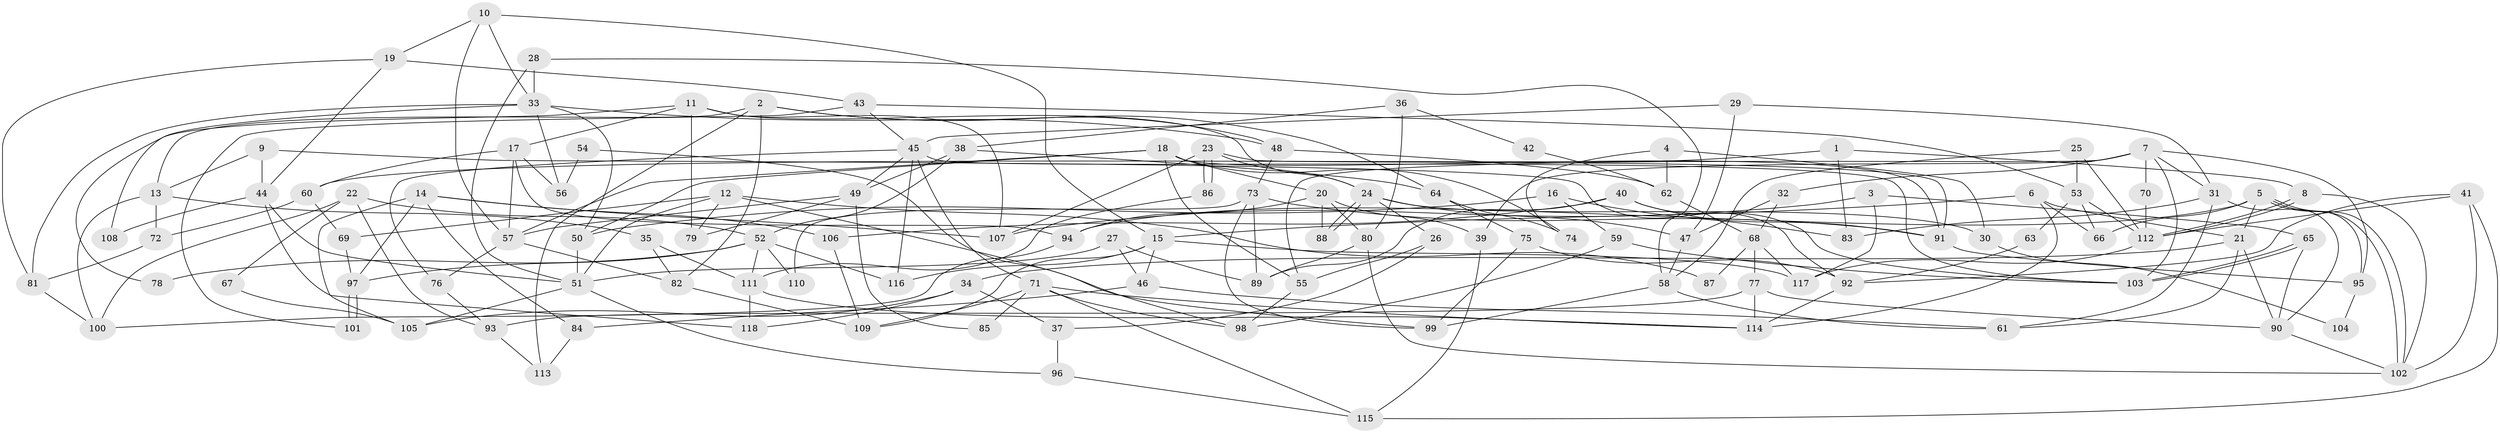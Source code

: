 // coarse degree distribution, {9: 0.0851063829787234, 12: 0.02127659574468085, 4: 0.19148936170212766, 5: 0.0425531914893617, 11: 0.02127659574468085, 6: 0.1276595744680851, 7: 0.10638297872340426, 10: 0.0425531914893617, 14: 0.0425531914893617, 8: 0.06382978723404255, 13: 0.0425531914893617, 2: 0.1276595744680851, 3: 0.0851063829787234}
// Generated by graph-tools (version 1.1) at 2025/18/03/04/25 18:18:45]
// undirected, 118 vertices, 236 edges
graph export_dot {
graph [start="1"]
  node [color=gray90,style=filled];
  1;
  2;
  3;
  4;
  5;
  6;
  7;
  8;
  9;
  10;
  11;
  12;
  13;
  14;
  15;
  16;
  17;
  18;
  19;
  20;
  21;
  22;
  23;
  24;
  25;
  26;
  27;
  28;
  29;
  30;
  31;
  32;
  33;
  34;
  35;
  36;
  37;
  38;
  39;
  40;
  41;
  42;
  43;
  44;
  45;
  46;
  47;
  48;
  49;
  50;
  51;
  52;
  53;
  54;
  55;
  56;
  57;
  58;
  59;
  60;
  61;
  62;
  63;
  64;
  65;
  66;
  67;
  68;
  69;
  70;
  71;
  72;
  73;
  74;
  75;
  76;
  77;
  78;
  79;
  80;
  81;
  82;
  83;
  84;
  85;
  86;
  87;
  88;
  89;
  90;
  91;
  92;
  93;
  94;
  95;
  96;
  97;
  98;
  99;
  100;
  101;
  102;
  103;
  104;
  105;
  106;
  107;
  108;
  109;
  110;
  111;
  112;
  113;
  114;
  115;
  116;
  117;
  118;
  1 -- 8;
  1 -- 60;
  1 -- 83;
  2 -- 113;
  2 -- 48;
  2 -- 13;
  2 -- 64;
  2 -- 82;
  3 -- 117;
  3 -- 65;
  3 -- 107;
  4 -- 62;
  4 -- 74;
  4 -- 30;
  5 -- 102;
  5 -- 102;
  5 -- 95;
  5 -- 21;
  5 -- 66;
  5 -- 94;
  6 -- 15;
  6 -- 114;
  6 -- 21;
  6 -- 66;
  7 -- 31;
  7 -- 55;
  7 -- 32;
  7 -- 39;
  7 -- 70;
  7 -- 95;
  7 -- 103;
  8 -- 112;
  8 -- 112;
  8 -- 102;
  9 -- 13;
  9 -- 44;
  9 -- 92;
  10 -- 15;
  10 -- 57;
  10 -- 19;
  10 -- 33;
  11 -- 24;
  11 -- 107;
  11 -- 17;
  11 -- 78;
  11 -- 79;
  12 -- 99;
  12 -- 79;
  12 -- 51;
  12 -- 69;
  12 -- 87;
  13 -- 100;
  13 -- 35;
  13 -- 72;
  14 -- 106;
  14 -- 107;
  14 -- 84;
  14 -- 97;
  14 -- 105;
  15 -- 116;
  15 -- 117;
  15 -- 46;
  15 -- 109;
  16 -- 83;
  16 -- 50;
  16 -- 59;
  17 -- 57;
  17 -- 56;
  17 -- 60;
  17 -- 94;
  18 -- 20;
  18 -- 50;
  18 -- 55;
  18 -- 57;
  18 -- 74;
  18 -- 91;
  19 -- 44;
  19 -- 43;
  19 -- 81;
  20 -- 39;
  20 -- 94;
  20 -- 80;
  20 -- 88;
  21 -- 34;
  21 -- 61;
  21 -- 90;
  22 -- 100;
  22 -- 52;
  22 -- 67;
  22 -- 93;
  23 -- 86;
  23 -- 86;
  23 -- 24;
  23 -- 91;
  23 -- 107;
  24 -- 47;
  24 -- 88;
  24 -- 88;
  24 -- 26;
  24 -- 30;
  25 -- 53;
  25 -- 112;
  25 -- 58;
  26 -- 55;
  26 -- 37;
  27 -- 46;
  27 -- 51;
  27 -- 89;
  28 -- 51;
  28 -- 33;
  28 -- 58;
  29 -- 45;
  29 -- 31;
  29 -- 47;
  30 -- 104;
  31 -- 90;
  31 -- 61;
  31 -- 83;
  32 -- 47;
  32 -- 68;
  33 -- 81;
  33 -- 48;
  33 -- 50;
  33 -- 56;
  33 -- 108;
  34 -- 37;
  34 -- 105;
  34 -- 118;
  35 -- 82;
  35 -- 111;
  36 -- 80;
  36 -- 38;
  36 -- 42;
  37 -- 96;
  38 -- 49;
  38 -- 52;
  38 -- 64;
  39 -- 115;
  40 -- 91;
  40 -- 103;
  40 -- 89;
  40 -- 106;
  41 -- 92;
  41 -- 102;
  41 -- 112;
  41 -- 115;
  42 -- 62;
  43 -- 53;
  43 -- 45;
  43 -- 101;
  44 -- 118;
  44 -- 51;
  44 -- 108;
  45 -- 103;
  45 -- 49;
  45 -- 71;
  45 -- 76;
  45 -- 116;
  46 -- 61;
  46 -- 84;
  47 -- 58;
  48 -- 73;
  48 -- 62;
  49 -- 57;
  49 -- 79;
  49 -- 85;
  50 -- 51;
  51 -- 105;
  51 -- 96;
  52 -- 97;
  52 -- 111;
  52 -- 78;
  52 -- 110;
  52 -- 116;
  53 -- 66;
  53 -- 112;
  53 -- 63;
  54 -- 98;
  54 -- 56;
  55 -- 98;
  57 -- 82;
  57 -- 76;
  58 -- 61;
  58 -- 99;
  59 -- 103;
  59 -- 98;
  60 -- 69;
  60 -- 72;
  62 -- 68;
  63 -- 92;
  64 -- 74;
  64 -- 75;
  65 -- 90;
  65 -- 103;
  65 -- 103;
  67 -- 105;
  68 -- 77;
  68 -- 87;
  68 -- 117;
  69 -- 97;
  70 -- 112;
  71 -- 114;
  71 -- 85;
  71 -- 98;
  71 -- 109;
  71 -- 115;
  72 -- 81;
  73 -- 91;
  73 -- 89;
  73 -- 99;
  73 -- 110;
  75 -- 99;
  75 -- 92;
  76 -- 93;
  77 -- 90;
  77 -- 93;
  77 -- 114;
  80 -- 89;
  80 -- 102;
  81 -- 100;
  82 -- 109;
  84 -- 113;
  86 -- 111;
  90 -- 102;
  91 -- 95;
  92 -- 114;
  93 -- 113;
  94 -- 100;
  95 -- 104;
  96 -- 115;
  97 -- 101;
  97 -- 101;
  106 -- 109;
  111 -- 114;
  111 -- 118;
  112 -- 117;
}
